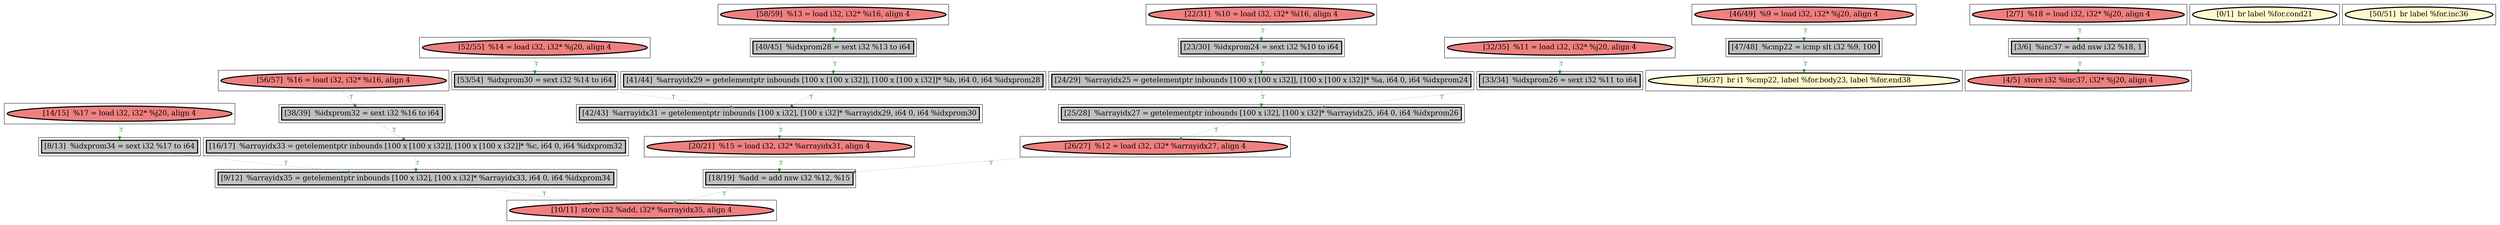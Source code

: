 
digraph G {



node1790->node1802 [style=dotted,color=forestgreen,label="T",fontcolor=forestgreen ]
node1788->node1790 [style=dotted,color=forestgreen,label="T",fontcolor=forestgreen ]
node1783->node1782 [style=dotted,color=forestgreen,label="T",fontcolor=forestgreen ]
node1804->node1788 [style=dotted,color=forestgreen,label="T",fontcolor=forestgreen ]
node1809->node1784 [style=dotted,color=forestgreen,label="T",fontcolor=forestgreen ]
node1802->node1785 [style=dotted,color=forestgreen,label="T",fontcolor=forestgreen ]
node1794->node1798 [style=dotted,color=forestgreen,label="T",fontcolor=forestgreen ]
node1803->node1800 [style=dotted,color=forestgreen,label="T",fontcolor=forestgreen ]
node1807->node1787 [style=dotted,color=forestgreen,label="T",fontcolor=forestgreen ]
node1799->node1809 [style=dotted,color=forestgreen,label="T",fontcolor=forestgreen ]
node1801->node1790 [style=dotted,color=forestgreen,label="T",fontcolor=forestgreen ]
node1797->node1804 [style=dotted,color=forestgreen,label="T",fontcolor=forestgreen ]
node1784->node1796 [style=dotted,color=forestgreen,label="T",fontcolor=forestgreen ]
node1795->node1801 [style=dotted,color=forestgreen,label="T",fontcolor=forestgreen ]
node1805->node1807 [style=dotted,color=forestgreen,label="T",fontcolor=forestgreen ]
node1808->node1805 [style=dotted,color=forestgreen,label="T",fontcolor=forestgreen ]
node1785->node1793 [style=dotted,color=forestgreen,label="T",fontcolor=forestgreen ]
node1786->node1792 [style=dotted,color=forestgreen,label="T",fontcolor=forestgreen ]
node1796->node1793 [style=dotted,color=forestgreen,label="T",fontcolor=forestgreen ]
node1806->node1808 [style=dotted,color=forestgreen,label="T",fontcolor=forestgreen ]
node1787->node1785 [style=dotted,color=forestgreen,label="T",fontcolor=forestgreen ]
node1781->node1786 [style=dotted,color=forestgreen,label="T",fontcolor=forestgreen ]
node1789->node1803 [style=dotted,color=forestgreen,label="T",fontcolor=forestgreen ]
node1798->node1807 [style=dotted,color=forestgreen,label="T",fontcolor=forestgreen ]
node1782->node1796 [style=dotted,color=forestgreen,label="T",fontcolor=forestgreen ]


subgraph cluster27 {


node1807 [penwidth=3.0,fontsize=20,fillcolor=grey,label="[42/43]  %arrayidx31 = getelementptr inbounds [100 x i32], [100 x i32]* %arrayidx29, i64 0, i64 %idxprom30",shape=rectangle,style=filled ]



}

subgraph cluster28 {


node1808 [penwidth=3.0,fontsize=20,fillcolor=grey,label="[40/45]  %idxprom28 = sext i32 %13 to i64",shape=rectangle,style=filled ]



}

subgraph cluster26 {


node1806 [penwidth=3.0,fontsize=20,fillcolor=lightcoral,label="[58/59]  %13 = load i32, i32* %i16, align 4",shape=ellipse,style=filled ]



}

subgraph cluster29 {


node1809 [penwidth=3.0,fontsize=20,fillcolor=grey,label="[38/39]  %idxprom32 = sext i32 %16 to i64",shape=rectangle,style=filled ]



}

subgraph cluster25 {


node1805 [penwidth=3.0,fontsize=20,fillcolor=grey,label="[41/44]  %arrayidx29 = getelementptr inbounds [100 x [100 x i32]], [100 x [100 x i32]]* %b, i64 0, i64 %idxprom28",shape=rectangle,style=filled ]



}

subgraph cluster24 {


node1804 [penwidth=3.0,fontsize=20,fillcolor=grey,label="[23/30]  %idxprom24 = sext i32 %10 to i64",shape=rectangle,style=filled ]



}

subgraph cluster22 {


node1802 [penwidth=3.0,fontsize=20,fillcolor=lightcoral,label="[26/27]  %12 = load i32, i32* %arrayidx27, align 4",shape=ellipse,style=filled ]



}

subgraph cluster20 {


node1800 [penwidth=3.0,fontsize=20,fillcolor=lemonchiffon,label="[36/37]  br i1 %cmp22, label %for.body23, label %for.end38",shape=ellipse,style=filled ]



}

subgraph cluster18 {


node1798 [penwidth=3.0,fontsize=20,fillcolor=grey,label="[53/54]  %idxprom30 = sext i32 %14 to i64",shape=rectangle,style=filled ]



}

subgraph cluster16 {


node1796 [penwidth=3.0,fontsize=20,fillcolor=grey,label="[9/12]  %arrayidx35 = getelementptr inbounds [100 x i32], [100 x i32]* %arrayidx33, i64 0, i64 %idxprom34",shape=rectangle,style=filled ]



}

subgraph cluster17 {


node1797 [penwidth=3.0,fontsize=20,fillcolor=lightcoral,label="[22/31]  %10 = load i32, i32* %i16, align 4",shape=ellipse,style=filled ]



}

subgraph cluster4 {


node1784 [penwidth=3.0,fontsize=20,fillcolor=grey,label="[16/17]  %arrayidx33 = getelementptr inbounds [100 x [100 x i32]], [100 x [100 x i32]]* %c, i64 0, i64 %idxprom32",shape=rectangle,style=filled ]



}

subgraph cluster3 {


node1783 [penwidth=3.0,fontsize=20,fillcolor=lightcoral,label="[14/15]  %17 = load i32, i32* %j20, align 4",shape=ellipse,style=filled ]



}

subgraph cluster2 {


node1782 [penwidth=3.0,fontsize=20,fillcolor=grey,label="[8/13]  %idxprom34 = sext i32 %17 to i64",shape=rectangle,style=filled ]



}

subgraph cluster1 {


node1781 [penwidth=3.0,fontsize=20,fillcolor=lightcoral,label="[2/7]  %18 = load i32, i32* %j20, align 4",shape=ellipse,style=filled ]



}

subgraph cluster12 {


node1792 [penwidth=3.0,fontsize=20,fillcolor=lightcoral,label="[4/5]  store i32 %inc37, i32* %j20, align 4",shape=ellipse,style=filled ]



}

subgraph cluster5 {


node1785 [penwidth=3.0,fontsize=20,fillcolor=grey,label="[18/19]  %add = add nsw i32 %12, %15",shape=rectangle,style=filled ]



}

subgraph cluster0 {


node1780 [penwidth=3.0,fontsize=20,fillcolor=lemonchiffon,label="[0/1]  br label %for.cond21",shape=ellipse,style=filled ]



}

subgraph cluster6 {


node1786 [penwidth=3.0,fontsize=20,fillcolor=grey,label="[3/6]  %inc37 = add nsw i32 %18, 1",shape=rectangle,style=filled ]



}

subgraph cluster14 {


node1794 [penwidth=3.0,fontsize=20,fillcolor=lightcoral,label="[52/55]  %14 = load i32, i32* %j20, align 4",shape=ellipse,style=filled ]



}

subgraph cluster7 {


node1787 [penwidth=3.0,fontsize=20,fillcolor=lightcoral,label="[20/21]  %15 = load i32, i32* %arrayidx31, align 4",shape=ellipse,style=filled ]



}

subgraph cluster23 {


node1803 [penwidth=3.0,fontsize=20,fillcolor=grey,label="[47/48]  %cmp22 = icmp slt i32 %9, 100",shape=rectangle,style=filled ]



}

subgraph cluster8 {


node1788 [penwidth=3.0,fontsize=20,fillcolor=grey,label="[24/29]  %arrayidx25 = getelementptr inbounds [100 x [100 x i32]], [100 x [100 x i32]]* %a, i64 0, i64 %idxprom24",shape=rectangle,style=filled ]



}

subgraph cluster21 {


node1801 [penwidth=3.0,fontsize=20,fillcolor=grey,label="[33/34]  %idxprom26 = sext i32 %11 to i64",shape=rectangle,style=filled ]



}

subgraph cluster9 {


node1789 [penwidth=3.0,fontsize=20,fillcolor=lightcoral,label="[46/49]  %9 = load i32, i32* %j20, align 4",shape=ellipse,style=filled ]



}

subgraph cluster19 {


node1799 [penwidth=3.0,fontsize=20,fillcolor=lightcoral,label="[56/57]  %16 = load i32, i32* %i16, align 4",shape=ellipse,style=filled ]



}

subgraph cluster10 {


node1790 [penwidth=3.0,fontsize=20,fillcolor=grey,label="[25/28]  %arrayidx27 = getelementptr inbounds [100 x i32], [100 x i32]* %arrayidx25, i64 0, i64 %idxprom26",shape=rectangle,style=filled ]



}

subgraph cluster11 {


node1791 [penwidth=3.0,fontsize=20,fillcolor=lemonchiffon,label="[50/51]  br label %for.inc36",shape=ellipse,style=filled ]



}

subgraph cluster13 {


node1793 [penwidth=3.0,fontsize=20,fillcolor=lightcoral,label="[10/11]  store i32 %add, i32* %arrayidx35, align 4",shape=ellipse,style=filled ]



}

subgraph cluster15 {


node1795 [penwidth=3.0,fontsize=20,fillcolor=lightcoral,label="[32/35]  %11 = load i32, i32* %j20, align 4",shape=ellipse,style=filled ]



}

}
